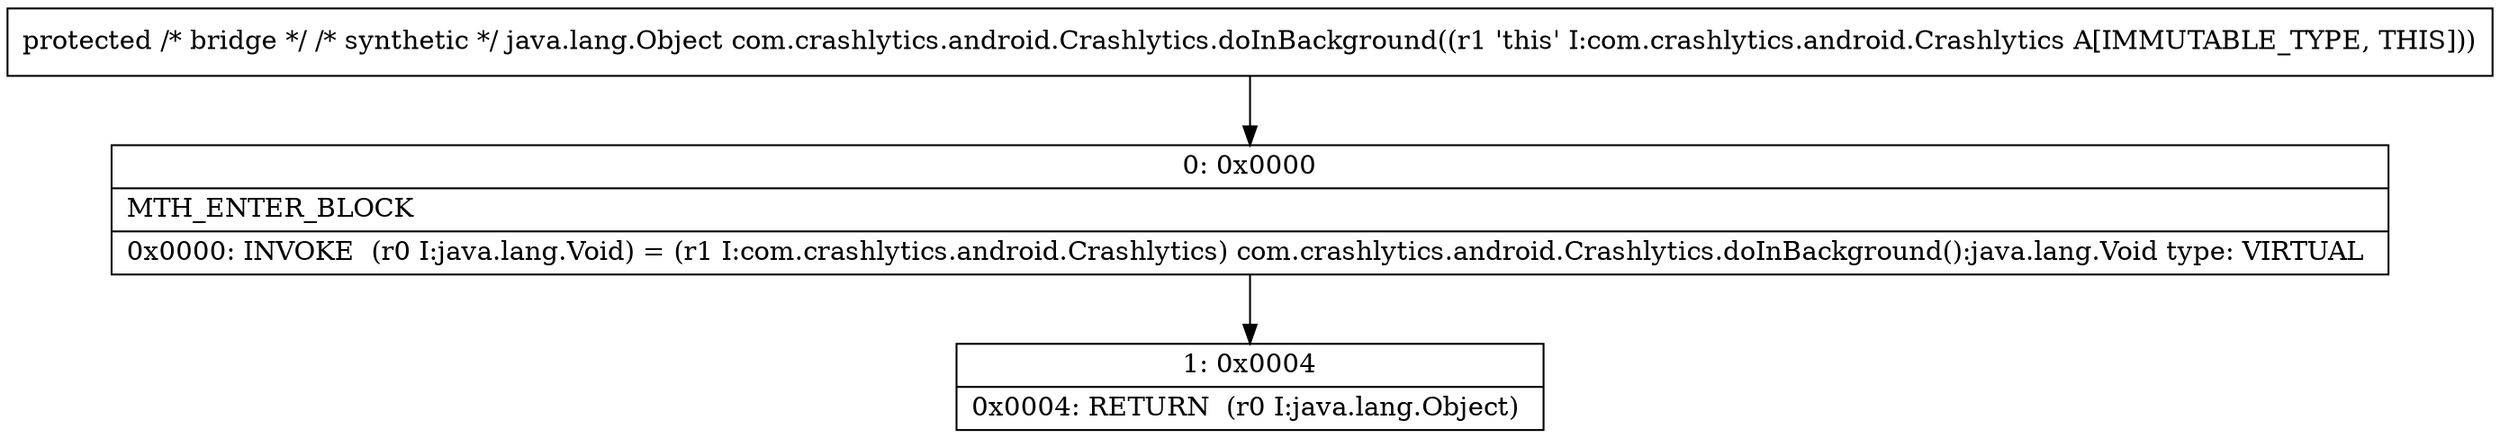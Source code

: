 digraph "CFG forcom.crashlytics.android.Crashlytics.doInBackground()Ljava\/lang\/Object;" {
Node_0 [shape=record,label="{0\:\ 0x0000|MTH_ENTER_BLOCK\l|0x0000: INVOKE  (r0 I:java.lang.Void) = (r1 I:com.crashlytics.android.Crashlytics) com.crashlytics.android.Crashlytics.doInBackground():java.lang.Void type: VIRTUAL \l}"];
Node_1 [shape=record,label="{1\:\ 0x0004|0x0004: RETURN  (r0 I:java.lang.Object) \l}"];
MethodNode[shape=record,label="{protected \/* bridge *\/ \/* synthetic *\/ java.lang.Object com.crashlytics.android.Crashlytics.doInBackground((r1 'this' I:com.crashlytics.android.Crashlytics A[IMMUTABLE_TYPE, THIS])) }"];
MethodNode -> Node_0;
Node_0 -> Node_1;
}

